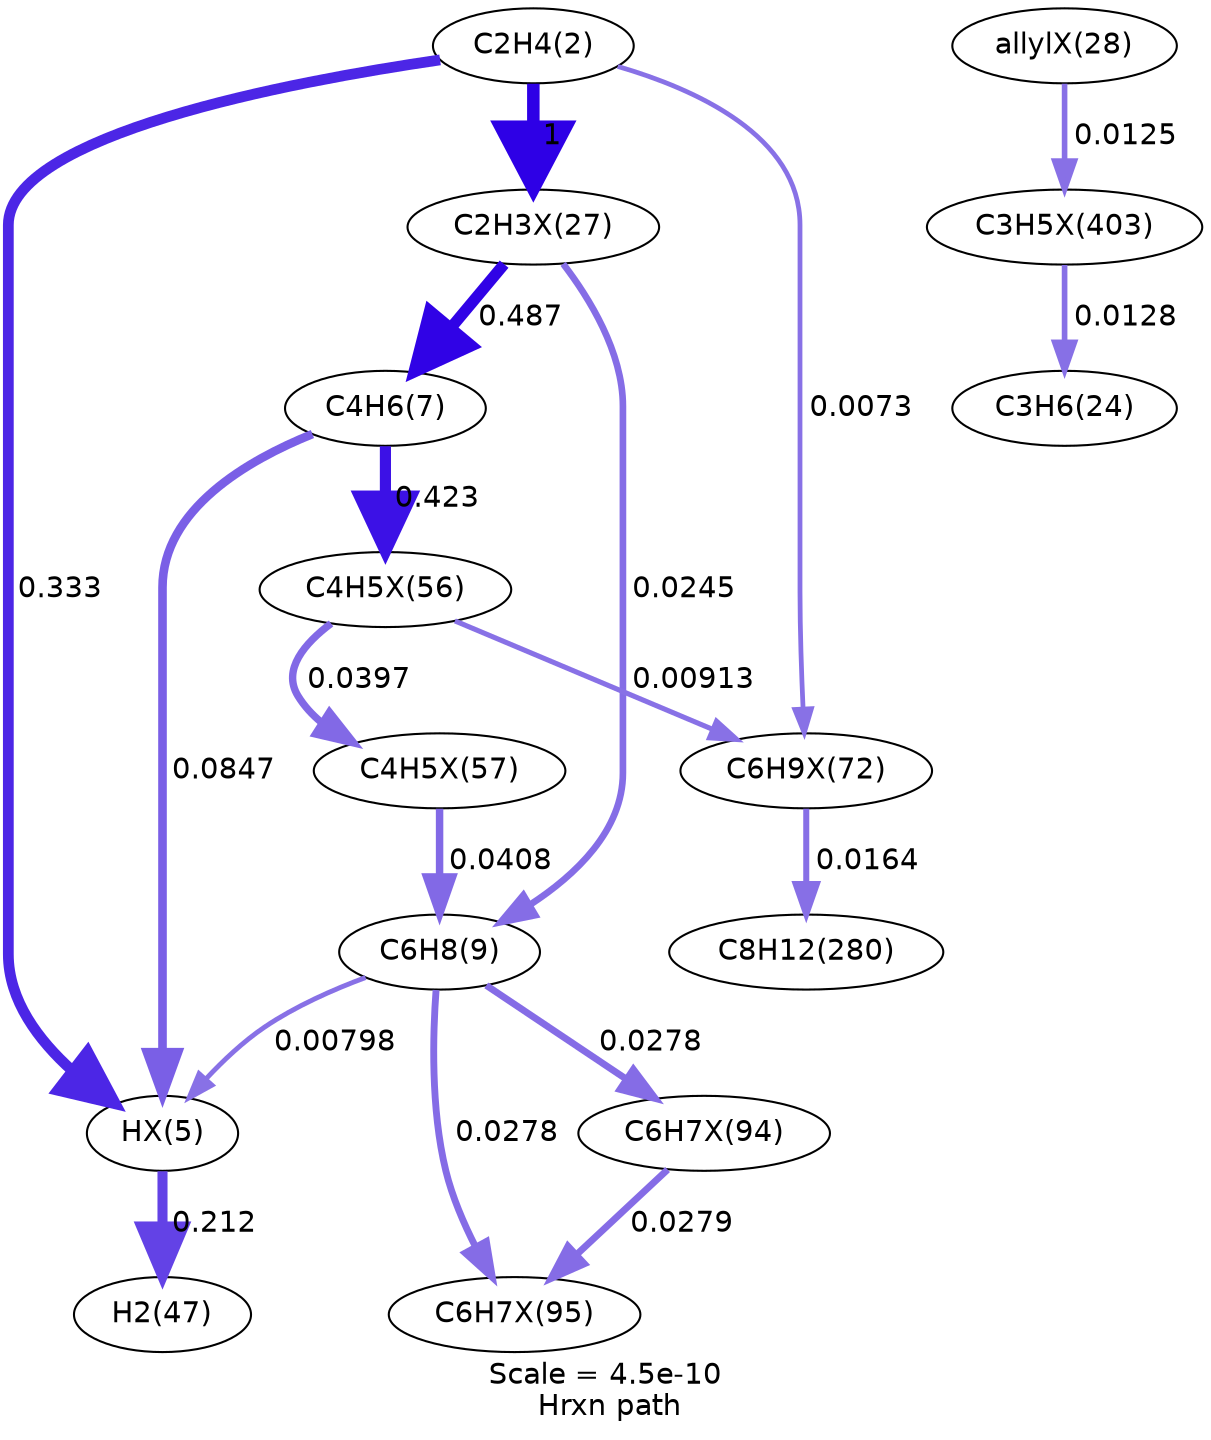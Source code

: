 digraph reaction_paths {
center=1;
s5 -> s35[fontname="Helvetica", style="setlinewidth(5.17)", arrowsize=2.59, color="0.7, 0.833, 0.9"
, label=" 0.333"];
s5 -> s36[fontname="Helvetica", style="setlinewidth(6)", arrowsize=3, color="0.7, 1.5, 0.9"
, label=" 1"];
s5 -> s51[fontname="Helvetica", style="setlinewidth(2.29)", arrowsize=1.14, color="0.7, 0.507, 0.9"
, label=" 0.0073"];
s35 -> s11[fontname="Helvetica", style="setlinewidth(4.83)", arrowsize=2.41, color="0.7, 0.712, 0.9"
, label=" 0.212"];
s8 -> s35[fontname="Helvetica", style="setlinewidth(4.14)", arrowsize=2.07, color="0.7, 0.585, 0.9"
, label=" 0.0847"];
s9 -> s35[fontname="Helvetica", style="setlinewidth(2.35)", arrowsize=1.18, color="0.7, 0.508, 0.9"
, label=" 0.00798"];
s36 -> s8[fontname="Helvetica", style="setlinewidth(5.46)", arrowsize=2.73, color="0.7, 0.987, 0.9"
, label=" 0.487"];
s36 -> s9[fontname="Helvetica", style="setlinewidth(3.2)", arrowsize=1.6, color="0.7, 0.524, 0.9"
, label=" 0.0245"];
s8 -> s47[fontname="Helvetica", style="setlinewidth(5.35)", arrowsize=2.67, color="0.7, 0.923, 0.9"
, label=" 0.423"];
s47 -> s48[fontname="Helvetica", style="setlinewidth(3.56)", arrowsize=1.78, color="0.7, 0.54, 0.9"
, label=" 0.0397"];
s47 -> s51[fontname="Helvetica", style="setlinewidth(2.45)", arrowsize=1.23, color="0.7, 0.509, 0.9"
, label=" 0.00913"];
s48 -> s9[fontname="Helvetica", style="setlinewidth(3.58)", arrowsize=1.79, color="0.7, 0.541, 0.9"
, label=" 0.0408"];
s9 -> s55[fontname="Helvetica", style="setlinewidth(3.3)", arrowsize=1.65, color="0.7, 0.528, 0.9"
, label=" 0.0278"];
s9 -> s54[fontname="Helvetica", style="setlinewidth(3.3)", arrowsize=1.65, color="0.7, 0.528, 0.9"
, label=" 0.0278"];
s54 -> s55[fontname="Helvetica", style="setlinewidth(3.3)", arrowsize=1.65, color="0.7, 0.528, 0.9"
, label=" 0.0279"];
s51 -> s14[fontname="Helvetica", style="setlinewidth(2.9)", arrowsize=1.45, color="0.7, 0.516, 0.9"
, label=" 0.0164"];
s37 -> s77[fontname="Helvetica", style="setlinewidth(2.69)", arrowsize=1.35, color="0.7, 0.512, 0.9"
, label=" 0.0125"];
s77 -> s10[fontname="Helvetica", style="setlinewidth(2.71)", arrowsize=1.35, color="0.7, 0.513, 0.9"
, label=" 0.0128"];
s5 [ fontname="Helvetica", label="C2H4(2)"];
s8 [ fontname="Helvetica", label="C4H6(7)"];
s9 [ fontname="Helvetica", label="C6H8(9)"];
s10 [ fontname="Helvetica", label="C3H6(24)"];
s11 [ fontname="Helvetica", label="H2(47)"];
s14 [ fontname="Helvetica", label="C8H12(280)"];
s35 [ fontname="Helvetica", label="HX(5)"];
s36 [ fontname="Helvetica", label="C2H3X(27)"];
s37 [ fontname="Helvetica", label="allylX(28)"];
s47 [ fontname="Helvetica", label="C4H5X(56)"];
s48 [ fontname="Helvetica", label="C4H5X(57)"];
s51 [ fontname="Helvetica", label="C6H9X(72)"];
s54 [ fontname="Helvetica", label="C6H7X(94)"];
s55 [ fontname="Helvetica", label="C6H7X(95)"];
s77 [ fontname="Helvetica", label="C3H5X(403)"];
 label = "Scale = 4.5e-10\l Hrxn path";
 fontname = "Helvetica";
}

